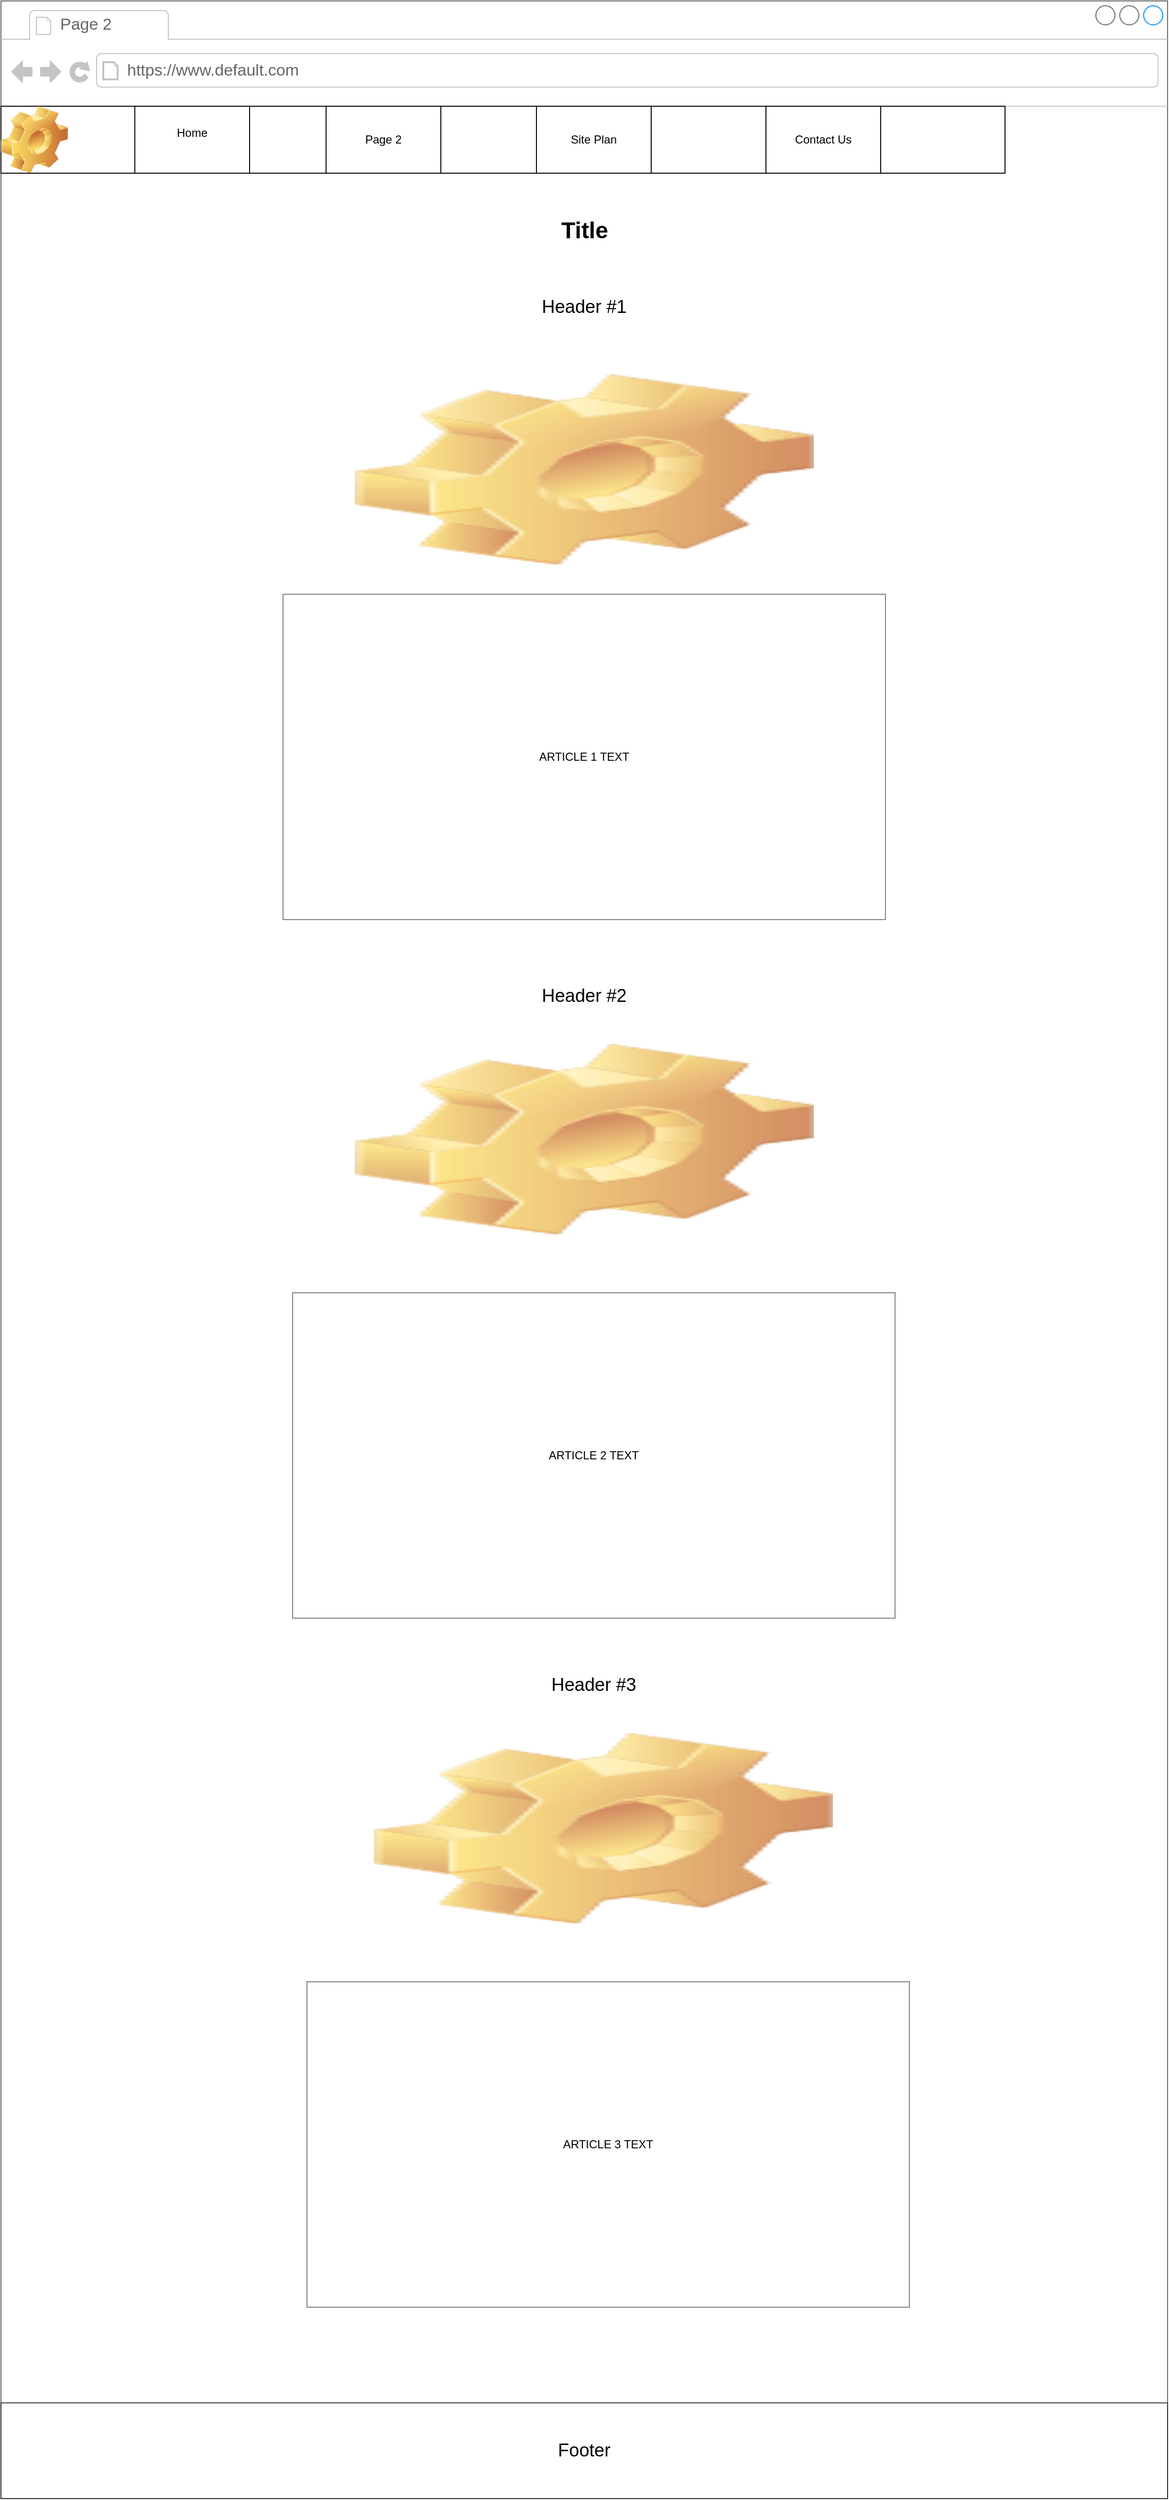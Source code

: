 <mxfile version="20.5.1" type="github">
  <diagram name="Page-1" id="2cc2dc42-3aac-f2a9-1cec-7a8b7cbee084">
    <mxGraphModel dx="1422" dy="3752" grid="1" gridSize="10" guides="1" tooltips="1" connect="1" arrows="1" fold="1" page="1" pageScale="1" pageWidth="850" pageHeight="3000" background="none" math="0" shadow="0">
      <root>
        <mxCell id="0" />
        <mxCell id="1" parent="0" />
        <mxCell id="7026571954dc6520-1" value="" style="strokeWidth=1;shadow=0;dashed=0;align=center;html=1;shape=mxgraph.mockup.containers.browserWindow;rSize=0;strokeColor=#666666;mainText=,;recursiveResize=0;rounded=0;labelBackgroundColor=none;fontFamily=Verdana;fontSize=12" parent="1" vertex="1">
          <mxGeometry x="240" y="-3000" width="1220" height="2610" as="geometry" />
        </mxCell>
        <mxCell id="7026571954dc6520-2" value="Page 2" style="strokeWidth=1;shadow=0;dashed=0;align=center;html=1;shape=mxgraph.mockup.containers.anchor;fontSize=17;fontColor=#666666;align=left;" parent="7026571954dc6520-1" vertex="1">
          <mxGeometry x="60" y="12" width="110" height="26" as="geometry" />
        </mxCell>
        <mxCell id="7026571954dc6520-3" value="https://www.default.com" style="strokeWidth=1;shadow=0;dashed=0;align=center;html=1;shape=mxgraph.mockup.containers.anchor;rSize=0;fontSize=17;fontColor=#666666;align=left;" parent="7026571954dc6520-1" vertex="1">
          <mxGeometry x="130" y="60" width="250" height="26" as="geometry" />
        </mxCell>
        <mxCell id="B-heLsuCo-pdH0CZtc7J-2" value="" style="rounded=0;whiteSpace=wrap;html=1;" vertex="1" parent="7026571954dc6520-1">
          <mxGeometry y="110" width="1050" height="70" as="geometry" />
        </mxCell>
        <mxCell id="B-heLsuCo-pdH0CZtc7J-1" value="" style="shape=image;html=1;verticalLabelPosition=bottom;verticalAlign=top;imageAspect=0;image=img/clipart/Gear_128x128.png" vertex="1" parent="7026571954dc6520-1">
          <mxGeometry y="110" width="70" height="70" as="geometry" />
        </mxCell>
        <mxCell id="B-heLsuCo-pdH0CZtc7J-3" value="&lt;div&gt;Home&lt;/div&gt;&lt;div&gt;&lt;br&gt;&lt;/div&gt;" style="rounded=0;whiteSpace=wrap;html=1;" vertex="1" parent="7026571954dc6520-1">
          <mxGeometry x="140" y="110" width="120" height="70" as="geometry" />
        </mxCell>
        <mxCell id="B-heLsuCo-pdH0CZtc7J-4" value="Page 2" style="rounded=0;whiteSpace=wrap;html=1;" vertex="1" parent="7026571954dc6520-1">
          <mxGeometry x="340" y="110" width="120" height="70" as="geometry" />
        </mxCell>
        <mxCell id="B-heLsuCo-pdH0CZtc7J-5" value="&lt;div&gt;Site Plan&lt;/div&gt;" style="rounded=0;whiteSpace=wrap;html=1;" vertex="1" parent="7026571954dc6520-1">
          <mxGeometry x="560" y="110" width="120" height="70" as="geometry" />
        </mxCell>
        <mxCell id="B-heLsuCo-pdH0CZtc7J-6" value="&lt;div&gt;Contact Us&lt;/div&gt;" style="rounded=0;whiteSpace=wrap;html=1;" vertex="1" parent="7026571954dc6520-1">
          <mxGeometry x="800" y="110" width="120" height="70" as="geometry" />
        </mxCell>
        <mxCell id="B-heLsuCo-pdH0CZtc7J-9" value="ARTICLE 1 TEXT" style="rounded=0;whiteSpace=wrap;html=1;opacity=50;" vertex="1" parent="7026571954dc6520-1">
          <mxGeometry x="295" y="620" width="630" height="340" as="geometry" />
        </mxCell>
        <mxCell id="B-heLsuCo-pdH0CZtc7J-8" value="&lt;div&gt;Title&lt;/div&gt;" style="text;strokeColor=none;fillColor=none;html=1;fontSize=24;fontStyle=1;verticalAlign=middle;align=center;" vertex="1" parent="7026571954dc6520-1">
          <mxGeometry x="505" y="210" width="210" height="60" as="geometry" />
        </mxCell>
        <mxCell id="B-heLsuCo-pdH0CZtc7J-10" value="&lt;font style=&quot;font-size: 19px;&quot;&gt;Header #1&lt;/font&gt;" style="rounded=0;whiteSpace=wrap;html=1;opacity=50;strokeColor=none;" vertex="1" parent="7026571954dc6520-1">
          <mxGeometry x="550" y="290" width="120" height="60" as="geometry" />
        </mxCell>
        <mxCell id="B-heLsuCo-pdH0CZtc7J-11" value="&lt;div&gt;&lt;font style=&quot;font-size: 19px;&quot;&gt;Header #2&lt;/font&gt;&lt;/div&gt;" style="rounded=0;whiteSpace=wrap;html=1;opacity=50;strokeColor=none;" vertex="1" parent="7026571954dc6520-1">
          <mxGeometry x="550" y="1010" width="120" height="60" as="geometry" />
        </mxCell>
        <mxCell id="B-heLsuCo-pdH0CZtc7J-12" value="" style="shape=image;html=1;verticalLabelPosition=bottom;verticalAlign=top;imageAspect=0;image=img/clipart/Gear_128x128.png;fontSize=19;opacity=75;" vertex="1" parent="7026571954dc6520-1">
          <mxGeometry x="370" y="390" width="480" height="200" as="geometry" />
        </mxCell>
        <mxCell id="B-heLsuCo-pdH0CZtc7J-13" value="" style="shape=image;html=1;verticalLabelPosition=bottom;verticalAlign=top;imageAspect=0;image=img/clipart/Gear_128x128.png;fontSize=19;opacity=75;" vertex="1" parent="7026571954dc6520-1">
          <mxGeometry x="370" y="1090" width="480" height="200" as="geometry" />
        </mxCell>
        <mxCell id="B-heLsuCo-pdH0CZtc7J-14" value="ARTICLE 2 TEXT" style="rounded=0;whiteSpace=wrap;html=1;opacity=50;" vertex="1" parent="7026571954dc6520-1">
          <mxGeometry x="305" y="1350" width="630" height="340" as="geometry" />
        </mxCell>
        <mxCell id="B-heLsuCo-pdH0CZtc7J-15" value="&lt;div&gt;&lt;font style=&quot;font-size: 19px;&quot;&gt;Header #3&lt;/font&gt;&lt;/div&gt;" style="rounded=0;whiteSpace=wrap;html=1;opacity=50;strokeColor=none;" vertex="1" parent="7026571954dc6520-1">
          <mxGeometry x="560" y="1730" width="120" height="60" as="geometry" />
        </mxCell>
        <mxCell id="B-heLsuCo-pdH0CZtc7J-16" value="" style="shape=image;html=1;verticalLabelPosition=bottom;verticalAlign=top;imageAspect=0;image=img/clipart/Gear_128x128.png;fontSize=19;opacity=75;" vertex="1" parent="7026571954dc6520-1">
          <mxGeometry x="390" y="1810" width="480" height="200" as="geometry" />
        </mxCell>
        <mxCell id="B-heLsuCo-pdH0CZtc7J-17" value="&lt;div&gt;ARTICLE 3 TEXT&lt;/div&gt;" style="rounded=0;whiteSpace=wrap;html=1;opacity=50;" vertex="1" parent="7026571954dc6520-1">
          <mxGeometry x="320" y="2070" width="630" height="340" as="geometry" />
        </mxCell>
        <mxCell id="B-heLsuCo-pdH0CZtc7J-18" value="Footer" style="rounded=0;whiteSpace=wrap;html=1;fontSize=19;opacity=75;" vertex="1" parent="1">
          <mxGeometry x="240" y="-490" width="1220" height="100" as="geometry" />
        </mxCell>
      </root>
    </mxGraphModel>
  </diagram>
</mxfile>
